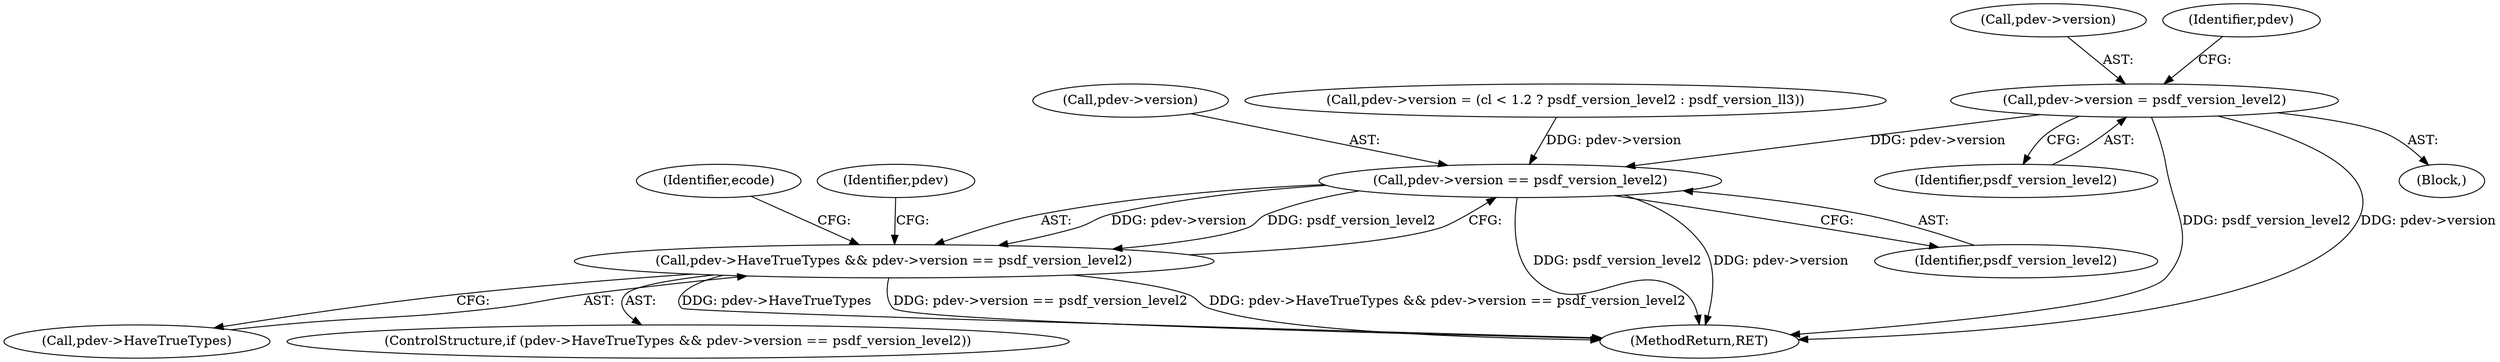 digraph "0_ghostscript_c3476dde7743761a4e1d39a631716199b696b880@pointer" {
"1000915" [label="(Call,pdev->version = psdf_version_level2)"];
"1001302" [label="(Call,pdev->version == psdf_version_level2)"];
"1001298" [label="(Call,pdev->HaveTrueTypes && pdev->version == psdf_version_level2)"];
"1000919" [label="(Identifier,psdf_version_level2)"];
"1001299" [label="(Call,pdev->HaveTrueTypes)"];
"1001303" [label="(Call,pdev->version)"];
"1001315" [label="(Identifier,ecode)"];
"1000916" [label="(Call,pdev->version)"];
"1000870" [label="(Call,pdev->version = (cl < 1.2 ? psdf_version_level2 : psdf_version_ll3))"];
"1001551" [label="(MethodReturn,RET)"];
"1001306" [label="(Identifier,psdf_version_level2)"];
"1000944" [label="(Identifier,pdev)"];
"1001310" [label="(Identifier,pdev)"];
"1001298" [label="(Call,pdev->HaveTrueTypes && pdev->version == psdf_version_level2)"];
"1000884" [label="(Block,)"];
"1000915" [label="(Call,pdev->version = psdf_version_level2)"];
"1001297" [label="(ControlStructure,if (pdev->HaveTrueTypes && pdev->version == psdf_version_level2))"];
"1001302" [label="(Call,pdev->version == psdf_version_level2)"];
"1000915" -> "1000884"  [label="AST: "];
"1000915" -> "1000919"  [label="CFG: "];
"1000916" -> "1000915"  [label="AST: "];
"1000919" -> "1000915"  [label="AST: "];
"1000944" -> "1000915"  [label="CFG: "];
"1000915" -> "1001551"  [label="DDG: psdf_version_level2"];
"1000915" -> "1001551"  [label="DDG: pdev->version"];
"1000915" -> "1001302"  [label="DDG: pdev->version"];
"1001302" -> "1001298"  [label="AST: "];
"1001302" -> "1001306"  [label="CFG: "];
"1001303" -> "1001302"  [label="AST: "];
"1001306" -> "1001302"  [label="AST: "];
"1001298" -> "1001302"  [label="CFG: "];
"1001302" -> "1001551"  [label="DDG: psdf_version_level2"];
"1001302" -> "1001551"  [label="DDG: pdev->version"];
"1001302" -> "1001298"  [label="DDG: pdev->version"];
"1001302" -> "1001298"  [label="DDG: psdf_version_level2"];
"1000870" -> "1001302"  [label="DDG: pdev->version"];
"1001298" -> "1001297"  [label="AST: "];
"1001298" -> "1001299"  [label="CFG: "];
"1001299" -> "1001298"  [label="AST: "];
"1001310" -> "1001298"  [label="CFG: "];
"1001315" -> "1001298"  [label="CFG: "];
"1001298" -> "1001551"  [label="DDG: pdev->HaveTrueTypes"];
"1001298" -> "1001551"  [label="DDG: pdev->version == psdf_version_level2"];
"1001298" -> "1001551"  [label="DDG: pdev->HaveTrueTypes && pdev->version == psdf_version_level2"];
}
